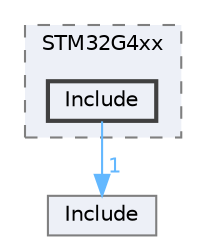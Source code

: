 digraph "Drivers/CMSIS/Device/ST/STM32G4xx/Include"
{
 // LATEX_PDF_SIZE
  bgcolor="transparent";
  edge [fontname=Helvetica,fontsize=10,labelfontname=Helvetica,labelfontsize=10];
  node [fontname=Helvetica,fontsize=10,shape=box,height=0.2,width=0.4];
  compound=true
  subgraph clusterdir_315a2922275f4465af7d1db580e9514c {
    graph [ bgcolor="#edf0f7", pencolor="grey50", label="STM32G4xx", fontname=Helvetica,fontsize=10 style="filled,dashed", URL="dir_315a2922275f4465af7d1db580e9514c.html",tooltip=""]
  dir_94ee27ec07a1cbe9a4a30588df278a90 [label="Include", fillcolor="#edf0f7", color="grey25", style="filled,bold", URL="dir_94ee27ec07a1cbe9a4a30588df278a90.html",tooltip=""];
  }
  dir_5d6a8c3e4e61116f4938be35d8adfd18 [label="Include", fillcolor="#edf0f7", color="grey50", style="filled", URL="dir_5d6a8c3e4e61116f4938be35d8adfd18.html",tooltip=""];
  dir_94ee27ec07a1cbe9a4a30588df278a90->dir_5d6a8c3e4e61116f4938be35d8adfd18 [headlabel="1", labeldistance=1.5 headhref="dir_000006_000007.html" color="steelblue1" fontcolor="steelblue1"];
}
